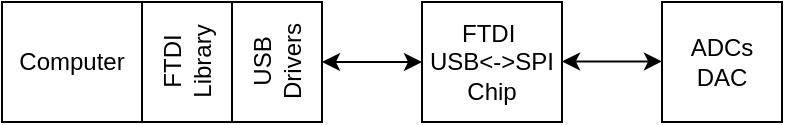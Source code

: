 <mxfile version="16.1.2" type="github">
  <diagram id="fH2vnUTSoNH29eiBCyoJ" name="Page-1">
    <mxGraphModel dx="813" dy="441" grid="1" gridSize="10" guides="1" tooltips="1" connect="1" arrows="1" fold="1" page="1" pageScale="1" pageWidth="850" pageHeight="1100" math="0" shadow="0">
      <root>
        <mxCell id="0" />
        <mxCell id="1" parent="0" />
        <mxCell id="SVZLzhab-mm46RzC1753-1" value="Computer" style="rounded=0;whiteSpace=wrap;html=1;" vertex="1" parent="1">
          <mxGeometry x="80" y="230" width="70" height="60" as="geometry" />
        </mxCell>
        <mxCell id="SVZLzhab-mm46RzC1753-2" value="FTDI Library" style="rounded=0;whiteSpace=wrap;html=1;rotation=-90;" vertex="1" parent="1">
          <mxGeometry x="142.5" y="237.5" width="60" height="45" as="geometry" />
        </mxCell>
        <mxCell id="SVZLzhab-mm46RzC1753-4" value="USB Drivers" style="rounded=0;whiteSpace=wrap;html=1;rotation=-90;" vertex="1" parent="1">
          <mxGeometry x="187.5" y="237.5" width="60" height="45" as="geometry" />
        </mxCell>
        <mxCell id="SVZLzhab-mm46RzC1753-5" value="FTDI&amp;nbsp;&lt;br&gt;USB&amp;lt;-&amp;gt;SPI&lt;br&gt;Chip" style="rounded=0;whiteSpace=wrap;html=1;" vertex="1" parent="1">
          <mxGeometry x="290" y="230" width="70" height="60" as="geometry" />
        </mxCell>
        <mxCell id="SVZLzhab-mm46RzC1753-6" value="ADCs&lt;br&gt;DAC" style="rounded=0;whiteSpace=wrap;html=1;" vertex="1" parent="1">
          <mxGeometry x="410" y="230" width="60" height="60" as="geometry" />
        </mxCell>
        <mxCell id="SVZLzhab-mm46RzC1753-7" value="" style="endArrow=classic;startArrow=classic;html=1;rounded=0;entryX=0;entryY=0.5;entryDx=0;entryDy=0;exitX=0.5;exitY=1;exitDx=0;exitDy=0;" edge="1" parent="1" source="SVZLzhab-mm46RzC1753-4" target="SVZLzhab-mm46RzC1753-5">
          <mxGeometry width="50" height="50" relative="1" as="geometry">
            <mxPoint x="210" y="420" as="sourcePoint" />
            <mxPoint x="260" y="370" as="targetPoint" />
          </mxGeometry>
        </mxCell>
        <mxCell id="SVZLzhab-mm46RzC1753-8" value="" style="endArrow=classic;startArrow=classic;html=1;rounded=0;entryX=0;entryY=0.5;entryDx=0;entryDy=0;exitX=0.5;exitY=1;exitDx=0;exitDy=0;" edge="1" parent="1">
          <mxGeometry width="50" height="50" relative="1" as="geometry">
            <mxPoint x="360" y="259.71" as="sourcePoint" />
            <mxPoint x="410" y="259.71" as="targetPoint" />
          </mxGeometry>
        </mxCell>
      </root>
    </mxGraphModel>
  </diagram>
</mxfile>
